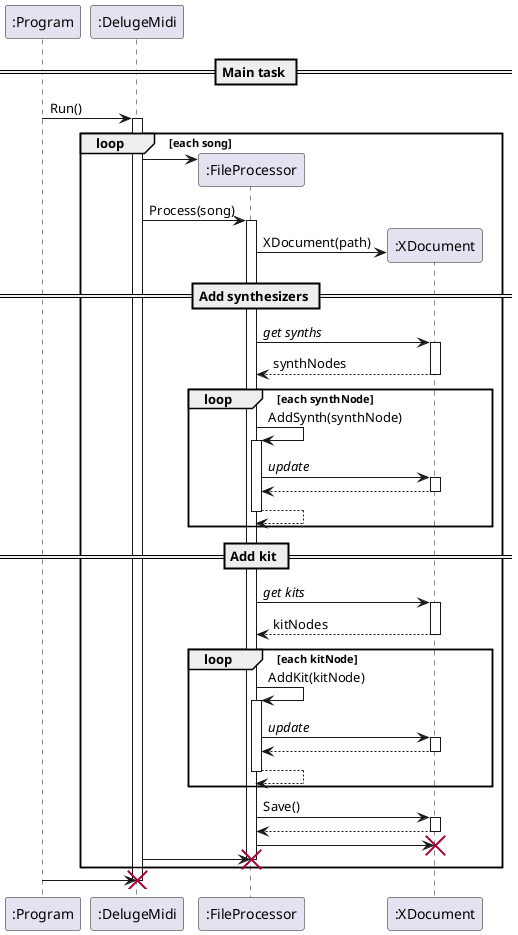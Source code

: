 @startuml
autoactivate on
' skinparam handwritten true
' skinparam backgroundColor #EEEBDC

participant ":Program" as Program
participant ":DelugeMidi" as DelugeMidi
participant ":FileProcessor" as FileProcessor
participant ":XDocument" as XDocument


== Main task ==

Program -> DelugeMidi: Run()


loop each song    


	DelugeMidi -> FileProcessor **
	DelugeMidi -> FileProcessor : Process(song)
	FileProcessor -> XDocument ** : XDocument(path)
	
== Add synthesizers ==
	
	FileProcessor -> XDocument : //get synths//
	return synthNodes

	loop each synthNode
		FileProcessor -> FileProcessor : AddSynth(synthNode)
		FileProcessor -> XDocument : //update//
		return
		return
	end

== Add kit ==

	FileProcessor -> XDocument : //get kits//
	return kitNodes

	loop each kitNode
		FileProcessor -> FileProcessor : AddKit(kitNode)
		FileProcessor -> XDocument : //update//
		return
		return
	end

	FileProcessor -> XDocument : Save()
	return	

	FileProcessor -> XDocument !!
	DelugeMidi -> FileProcessor !!
end


Program -> DelugeMidi !!

@enduml
